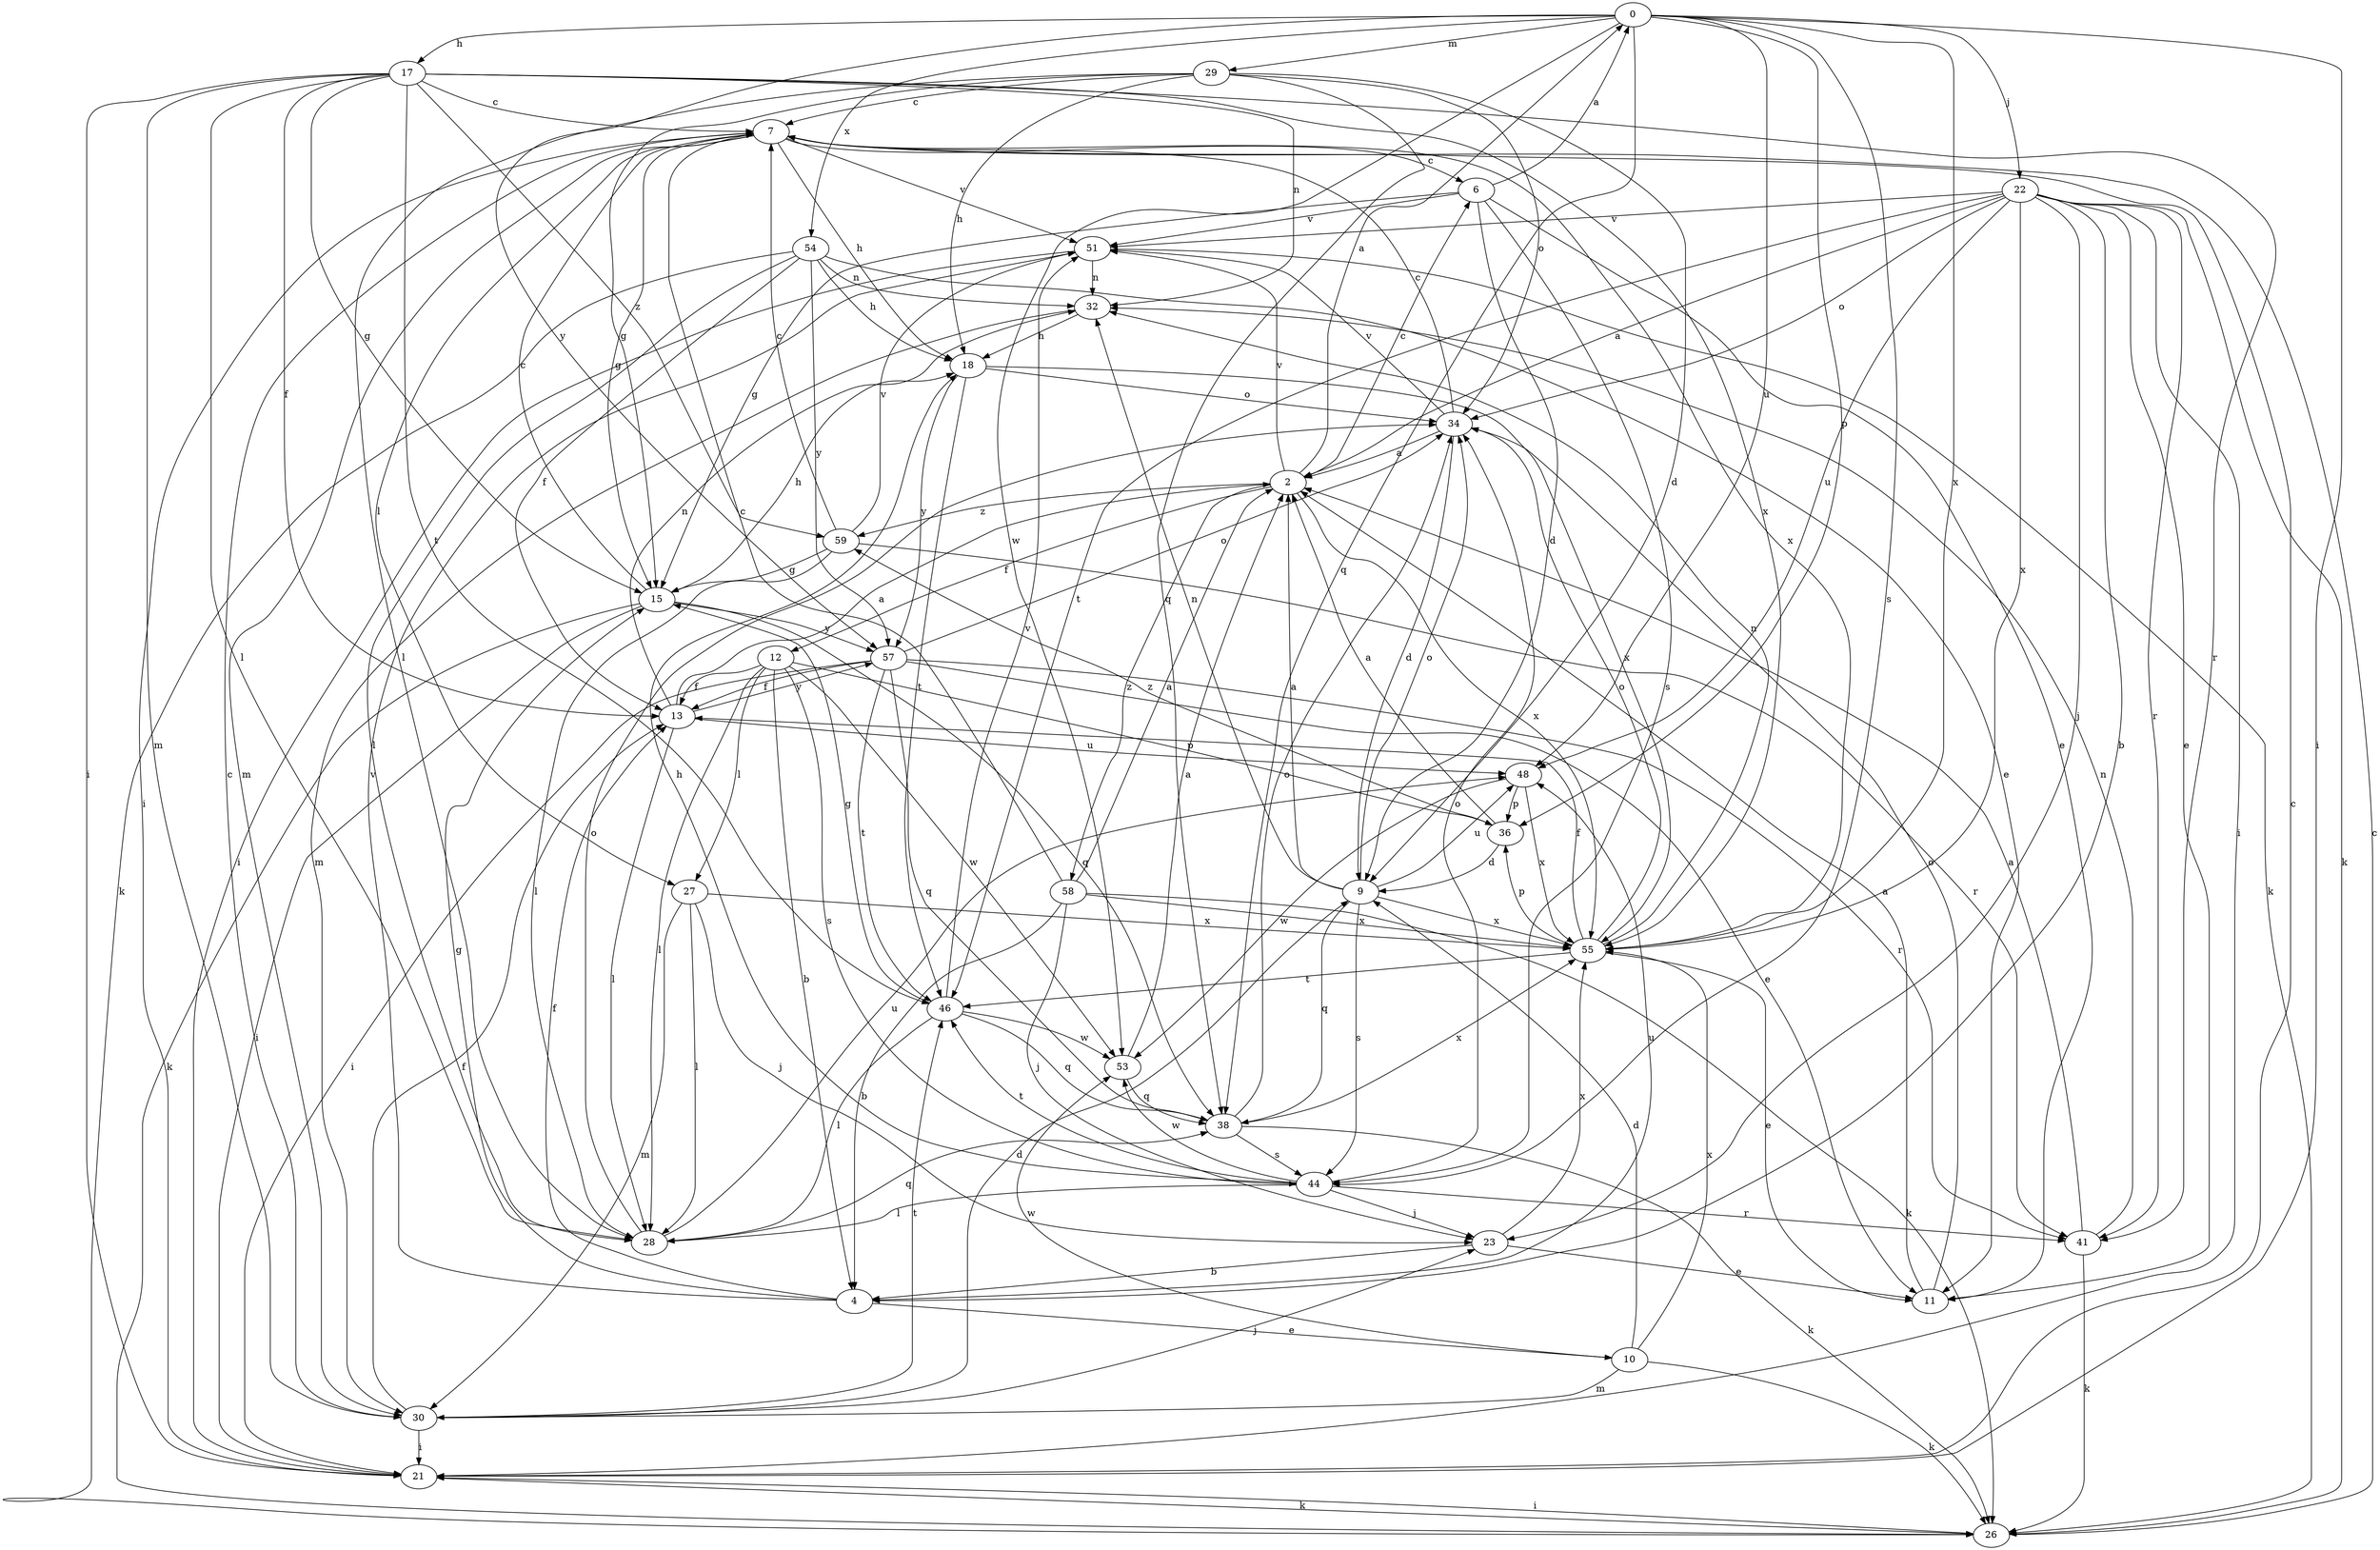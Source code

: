 strict digraph  {
0;
2;
4;
6;
7;
9;
10;
11;
12;
13;
15;
17;
18;
21;
22;
23;
26;
27;
28;
29;
30;
32;
34;
36;
38;
41;
44;
46;
48;
51;
53;
54;
55;
57;
58;
59;
0 -> 17  [label=h];
0 -> 21  [label=i];
0 -> 22  [label=j];
0 -> 29  [label=m];
0 -> 36  [label=p];
0 -> 38  [label=q];
0 -> 44  [label=s];
0 -> 48  [label=u];
0 -> 53  [label=w];
0 -> 54  [label=x];
0 -> 55  [label=x];
0 -> 57  [label=y];
2 -> 0  [label=a];
2 -> 6  [label=c];
2 -> 12  [label=f];
2 -> 51  [label=v];
2 -> 55  [label=x];
2 -> 58  [label=z];
2 -> 59  [label=z];
4 -> 10  [label=e];
4 -> 13  [label=f];
4 -> 15  [label=g];
4 -> 48  [label=u];
4 -> 51  [label=v];
6 -> 0  [label=a];
6 -> 9  [label=d];
6 -> 11  [label=e];
6 -> 15  [label=g];
6 -> 44  [label=s];
6 -> 51  [label=v];
7 -> 6  [label=c];
7 -> 15  [label=g];
7 -> 18  [label=h];
7 -> 21  [label=i];
7 -> 27  [label=l];
7 -> 30  [label=m];
7 -> 51  [label=v];
7 -> 55  [label=x];
9 -> 2  [label=a];
9 -> 32  [label=n];
9 -> 34  [label=o];
9 -> 38  [label=q];
9 -> 44  [label=s];
9 -> 48  [label=u];
9 -> 55  [label=x];
10 -> 9  [label=d];
10 -> 26  [label=k];
10 -> 30  [label=m];
10 -> 53  [label=w];
10 -> 55  [label=x];
11 -> 2  [label=a];
11 -> 34  [label=o];
12 -> 4  [label=b];
12 -> 13  [label=f];
12 -> 27  [label=l];
12 -> 28  [label=l];
12 -> 36  [label=p];
12 -> 44  [label=s];
12 -> 53  [label=w];
13 -> 2  [label=a];
13 -> 28  [label=l];
13 -> 32  [label=n];
13 -> 48  [label=u];
13 -> 57  [label=y];
15 -> 7  [label=c];
15 -> 18  [label=h];
15 -> 21  [label=i];
15 -> 26  [label=k];
15 -> 38  [label=q];
15 -> 57  [label=y];
17 -> 7  [label=c];
17 -> 13  [label=f];
17 -> 15  [label=g];
17 -> 21  [label=i];
17 -> 28  [label=l];
17 -> 30  [label=m];
17 -> 32  [label=n];
17 -> 41  [label=r];
17 -> 46  [label=t];
17 -> 55  [label=x];
17 -> 59  [label=z];
18 -> 34  [label=o];
18 -> 46  [label=t];
18 -> 55  [label=x];
18 -> 57  [label=y];
21 -> 7  [label=c];
21 -> 26  [label=k];
22 -> 2  [label=a];
22 -> 4  [label=b];
22 -> 11  [label=e];
22 -> 21  [label=i];
22 -> 23  [label=j];
22 -> 26  [label=k];
22 -> 34  [label=o];
22 -> 41  [label=r];
22 -> 46  [label=t];
22 -> 48  [label=u];
22 -> 51  [label=v];
22 -> 55  [label=x];
23 -> 4  [label=b];
23 -> 11  [label=e];
23 -> 55  [label=x];
26 -> 7  [label=c];
26 -> 21  [label=i];
27 -> 23  [label=j];
27 -> 28  [label=l];
27 -> 30  [label=m];
27 -> 55  [label=x];
28 -> 34  [label=o];
28 -> 38  [label=q];
28 -> 48  [label=u];
29 -> 7  [label=c];
29 -> 9  [label=d];
29 -> 15  [label=g];
29 -> 18  [label=h];
29 -> 28  [label=l];
29 -> 34  [label=o];
29 -> 38  [label=q];
30 -> 7  [label=c];
30 -> 9  [label=d];
30 -> 13  [label=f];
30 -> 21  [label=i];
30 -> 23  [label=j];
30 -> 46  [label=t];
32 -> 18  [label=h];
32 -> 30  [label=m];
34 -> 2  [label=a];
34 -> 7  [label=c];
34 -> 9  [label=d];
34 -> 51  [label=v];
36 -> 2  [label=a];
36 -> 9  [label=d];
36 -> 59  [label=z];
38 -> 26  [label=k];
38 -> 34  [label=o];
38 -> 44  [label=s];
38 -> 55  [label=x];
41 -> 2  [label=a];
41 -> 26  [label=k];
41 -> 32  [label=n];
44 -> 18  [label=h];
44 -> 23  [label=j];
44 -> 28  [label=l];
44 -> 34  [label=o];
44 -> 41  [label=r];
44 -> 46  [label=t];
44 -> 53  [label=w];
46 -> 15  [label=g];
46 -> 28  [label=l];
46 -> 38  [label=q];
46 -> 51  [label=v];
46 -> 53  [label=w];
48 -> 36  [label=p];
48 -> 53  [label=w];
48 -> 55  [label=x];
51 -> 21  [label=i];
51 -> 26  [label=k];
51 -> 32  [label=n];
53 -> 2  [label=a];
53 -> 38  [label=q];
54 -> 11  [label=e];
54 -> 13  [label=f];
54 -> 18  [label=h];
54 -> 26  [label=k];
54 -> 28  [label=l];
54 -> 32  [label=n];
54 -> 57  [label=y];
55 -> 11  [label=e];
55 -> 13  [label=f];
55 -> 32  [label=n];
55 -> 34  [label=o];
55 -> 36  [label=p];
55 -> 46  [label=t];
57 -> 11  [label=e];
57 -> 13  [label=f];
57 -> 21  [label=i];
57 -> 34  [label=o];
57 -> 38  [label=q];
57 -> 41  [label=r];
57 -> 46  [label=t];
58 -> 2  [label=a];
58 -> 4  [label=b];
58 -> 7  [label=c];
58 -> 23  [label=j];
58 -> 26  [label=k];
58 -> 55  [label=x];
59 -> 7  [label=c];
59 -> 15  [label=g];
59 -> 28  [label=l];
59 -> 41  [label=r];
59 -> 51  [label=v];
}
